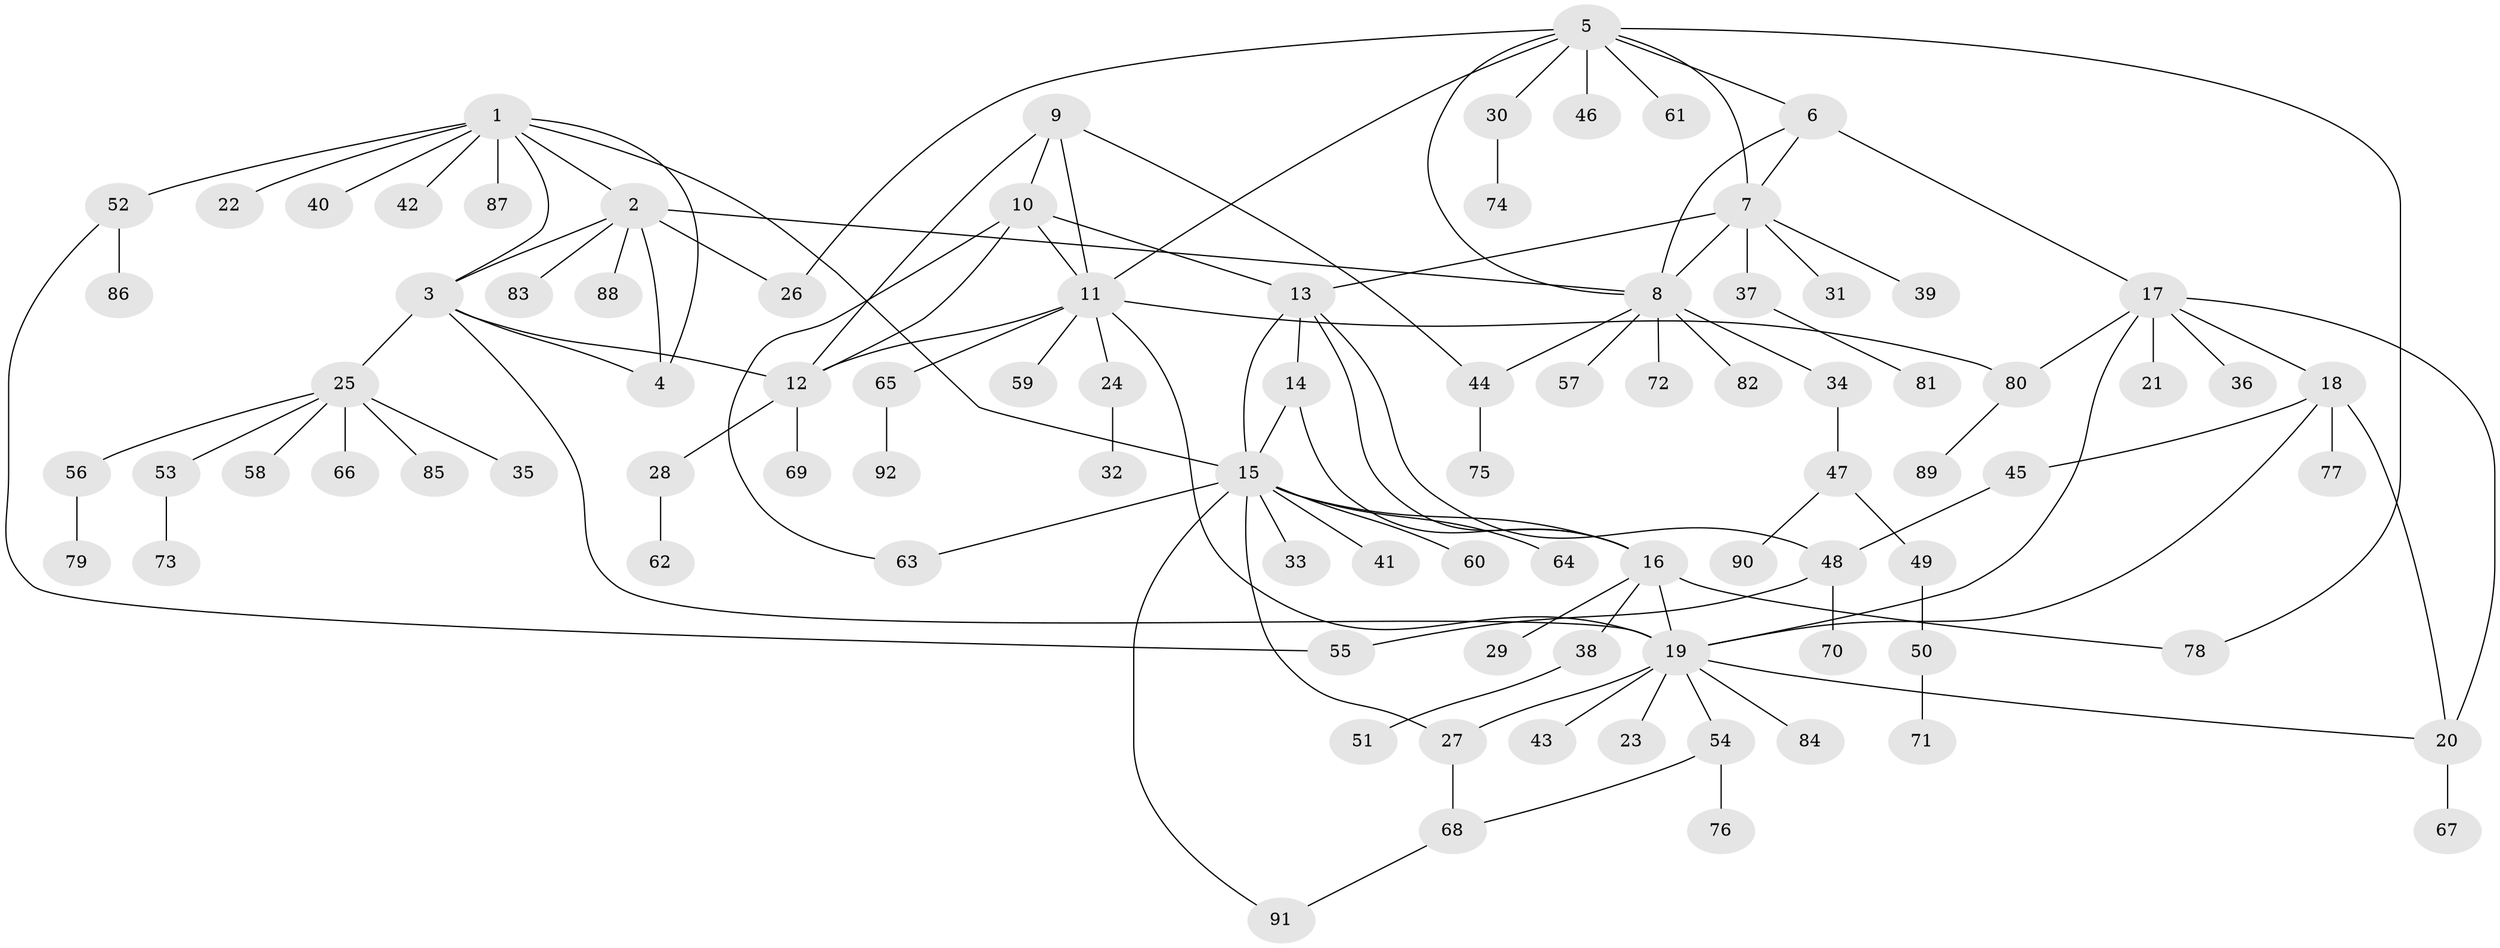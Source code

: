 // Generated by graph-tools (version 1.1) at 2025/54/03/09/25 04:54:26]
// undirected, 92 vertices, 122 edges
graph export_dot {
graph [start="1"]
  node [color=gray90,style=filled];
  1;
  2;
  3;
  4;
  5;
  6;
  7;
  8;
  9;
  10;
  11;
  12;
  13;
  14;
  15;
  16;
  17;
  18;
  19;
  20;
  21;
  22;
  23;
  24;
  25;
  26;
  27;
  28;
  29;
  30;
  31;
  32;
  33;
  34;
  35;
  36;
  37;
  38;
  39;
  40;
  41;
  42;
  43;
  44;
  45;
  46;
  47;
  48;
  49;
  50;
  51;
  52;
  53;
  54;
  55;
  56;
  57;
  58;
  59;
  60;
  61;
  62;
  63;
  64;
  65;
  66;
  67;
  68;
  69;
  70;
  71;
  72;
  73;
  74;
  75;
  76;
  77;
  78;
  79;
  80;
  81;
  82;
  83;
  84;
  85;
  86;
  87;
  88;
  89;
  90;
  91;
  92;
  1 -- 2;
  1 -- 3;
  1 -- 4;
  1 -- 15;
  1 -- 22;
  1 -- 40;
  1 -- 42;
  1 -- 52;
  1 -- 87;
  2 -- 3;
  2 -- 4;
  2 -- 8;
  2 -- 26;
  2 -- 83;
  2 -- 88;
  3 -- 4;
  3 -- 12;
  3 -- 19;
  3 -- 25;
  5 -- 6;
  5 -- 7;
  5 -- 8;
  5 -- 11;
  5 -- 26;
  5 -- 30;
  5 -- 46;
  5 -- 61;
  5 -- 78;
  6 -- 7;
  6 -- 8;
  6 -- 17;
  7 -- 8;
  7 -- 13;
  7 -- 31;
  7 -- 37;
  7 -- 39;
  8 -- 34;
  8 -- 44;
  8 -- 57;
  8 -- 72;
  8 -- 82;
  9 -- 10;
  9 -- 11;
  9 -- 12;
  9 -- 44;
  10 -- 11;
  10 -- 12;
  10 -- 13;
  10 -- 63;
  11 -- 12;
  11 -- 19;
  11 -- 24;
  11 -- 59;
  11 -- 65;
  11 -- 80;
  12 -- 28;
  12 -- 69;
  13 -- 14;
  13 -- 15;
  13 -- 16;
  13 -- 48;
  14 -- 15;
  14 -- 16;
  15 -- 16;
  15 -- 27;
  15 -- 33;
  15 -- 41;
  15 -- 60;
  15 -- 63;
  15 -- 64;
  15 -- 91;
  16 -- 19;
  16 -- 29;
  16 -- 38;
  16 -- 78;
  17 -- 18;
  17 -- 19;
  17 -- 20;
  17 -- 21;
  17 -- 36;
  17 -- 80;
  18 -- 19;
  18 -- 20;
  18 -- 45;
  18 -- 77;
  19 -- 20;
  19 -- 23;
  19 -- 27;
  19 -- 43;
  19 -- 54;
  19 -- 84;
  20 -- 67;
  24 -- 32;
  25 -- 35;
  25 -- 53;
  25 -- 56;
  25 -- 58;
  25 -- 66;
  25 -- 85;
  27 -- 68;
  28 -- 62;
  30 -- 74;
  34 -- 47;
  37 -- 81;
  38 -- 51;
  44 -- 75;
  45 -- 48;
  47 -- 49;
  47 -- 90;
  48 -- 55;
  48 -- 70;
  49 -- 50;
  50 -- 71;
  52 -- 55;
  52 -- 86;
  53 -- 73;
  54 -- 68;
  54 -- 76;
  56 -- 79;
  65 -- 92;
  68 -- 91;
  80 -- 89;
}
